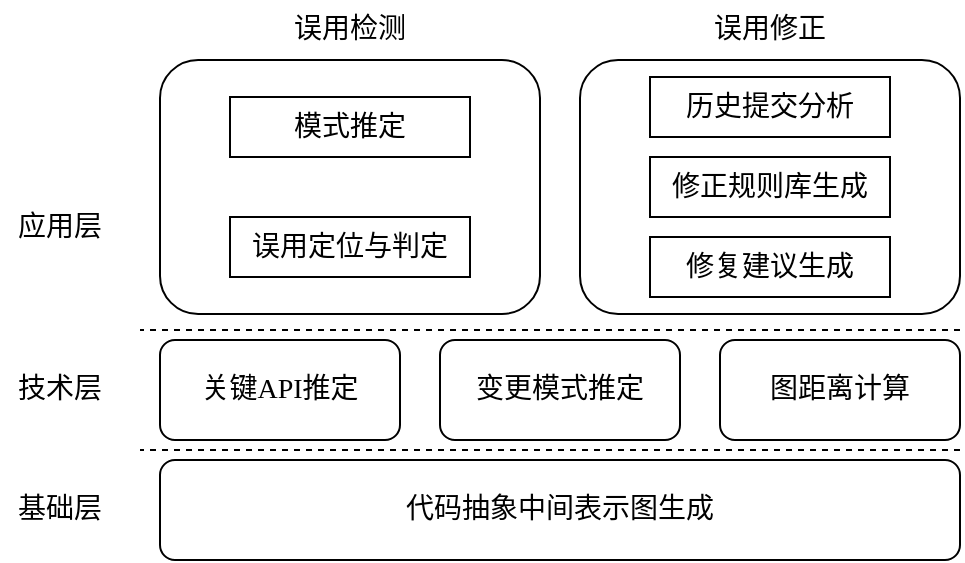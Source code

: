<mxfile version="24.3.1" type="github">
  <diagram name="第 1 页" id="8a-9v8xuM8Dy89i8Rbkq">
    <mxGraphModel dx="596" dy="379" grid="1" gridSize="10" guides="1" tooltips="1" connect="1" arrows="1" fold="1" page="1" pageScale="1" pageWidth="827" pageHeight="1169" math="0" shadow="0">
      <root>
        <mxCell id="0" />
        <mxCell id="1" parent="0" />
        <mxCell id="JvsKqhQAbY9GM_NtxrO8-1" value="" style="rounded=1;whiteSpace=wrap;html=1;fontFamily=宋体-简;fontSize=14;" vertex="1" parent="1">
          <mxGeometry x="350" y="290" width="190" height="127" as="geometry" />
        </mxCell>
        <mxCell id="Y7iztjV5FLh4-UJOSg3i-15" value="" style="rounded=1;whiteSpace=wrap;html=1;fontFamily=宋体-简;fontSize=14;" parent="1" vertex="1">
          <mxGeometry x="140" y="290" width="190" height="127" as="geometry" />
        </mxCell>
        <mxCell id="Y7iztjV5FLh4-UJOSg3i-8" value="历史提交分析" style="rounded=0;whiteSpace=wrap;html=1;fontFamily=宋体-简;fontSize=14;" parent="1" vertex="1">
          <mxGeometry x="385" y="298.5" width="120" height="30" as="geometry" />
        </mxCell>
        <mxCell id="Y7iztjV5FLh4-UJOSg3i-11" value="修复建议生成" style="rounded=0;whiteSpace=wrap;html=1;fontFamily=宋体-简;fontSize=14;" parent="1" vertex="1">
          <mxGeometry x="385" y="378.5" width="120" height="30" as="geometry" />
        </mxCell>
        <mxCell id="Y7iztjV5FLh4-UJOSg3i-14" value="误用定位与判定" style="rounded=0;whiteSpace=wrap;html=1;fontFamily=宋体-简;fontSize=14;" parent="1" vertex="1">
          <mxGeometry x="175" y="368.5" width="120" height="30" as="geometry" />
        </mxCell>
        <mxCell id="Y7iztjV5FLh4-UJOSg3i-18" value="误用检测" style="text;html=1;align=center;verticalAlign=middle;whiteSpace=wrap;rounded=0;fontFamily=宋体-简;fontSize=14;" parent="1" vertex="1">
          <mxGeometry x="195" y="260" width="80" height="30" as="geometry" />
        </mxCell>
        <mxCell id="Y7iztjV5FLh4-UJOSg3i-19" value="误用修正" style="text;html=1;align=center;verticalAlign=middle;whiteSpace=wrap;rounded=0;fontFamily=宋体-简;fontSize=14;" parent="1" vertex="1">
          <mxGeometry x="405" y="260" width="80" height="30" as="geometry" />
        </mxCell>
        <mxCell id="IPG4iHUT1SF-epVdFXEr-2" value="代码抽象中间表示图生成" style="rounded=1;whiteSpace=wrap;html=1;fontFamily=宋体-简;fontSize=14;" parent="1" vertex="1">
          <mxGeometry x="140" y="490" width="400" height="50" as="geometry" />
        </mxCell>
        <mxCell id="IPG4iHUT1SF-epVdFXEr-6" value="变更模式推定" style="rounded=1;whiteSpace=wrap;html=1;fontFamily=宋体-简;fontSize=14;" parent="1" vertex="1">
          <mxGeometry x="280" y="430" width="120" height="50" as="geometry" />
        </mxCell>
        <mxCell id="IPG4iHUT1SF-epVdFXEr-7" value="关键API推定" style="rounded=1;whiteSpace=wrap;html=1;fontFamily=宋体-简;fontSize=14;" parent="1" vertex="1">
          <mxGeometry x="140" y="430" width="120" height="50" as="geometry" />
        </mxCell>
        <mxCell id="IPG4iHUT1SF-epVdFXEr-8" value="图距离计算" style="rounded=1;whiteSpace=wrap;html=1;fontFamily=宋体-简;fontSize=14;" parent="1" vertex="1">
          <mxGeometry x="420" y="430" width="120" height="50" as="geometry" />
        </mxCell>
        <mxCell id="IPG4iHUT1SF-epVdFXEr-9" value="" style="endArrow=none;dashed=1;html=1;rounded=0;fontFamily=宋体-简;fontSize=14;" parent="1" edge="1">
          <mxGeometry width="50" height="50" relative="1" as="geometry">
            <mxPoint x="540" y="425" as="sourcePoint" />
            <mxPoint x="130" y="425" as="targetPoint" />
          </mxGeometry>
        </mxCell>
        <mxCell id="IPG4iHUT1SF-epVdFXEr-10" value="" style="endArrow=none;dashed=1;html=1;rounded=0;fontFamily=宋体-简;" parent="1" edge="1">
          <mxGeometry width="50" height="50" relative="1" as="geometry">
            <mxPoint x="540" y="485" as="sourcePoint" />
            <mxPoint x="130" y="485" as="targetPoint" />
          </mxGeometry>
        </mxCell>
        <mxCell id="IPG4iHUT1SF-epVdFXEr-11" value="基础层" style="text;html=1;align=center;verticalAlign=middle;whiteSpace=wrap;rounded=0;fontFamily=宋体-简;fontSize=14;" parent="1" vertex="1">
          <mxGeometry x="60" y="500" width="60" height="30" as="geometry" />
        </mxCell>
        <mxCell id="IPG4iHUT1SF-epVdFXEr-12" value="技术层" style="text;html=1;align=center;verticalAlign=middle;whiteSpace=wrap;rounded=0;fontFamily=宋体-简;fontSize=14;" parent="1" vertex="1">
          <mxGeometry x="60" y="440" width="60" height="30" as="geometry" />
        </mxCell>
        <mxCell id="IPG4iHUT1SF-epVdFXEr-13" value="应用层" style="text;html=1;align=center;verticalAlign=middle;whiteSpace=wrap;rounded=0;fontFamily=宋体-简;fontSize=14;" parent="1" vertex="1">
          <mxGeometry x="60" y="358.5" width="60" height="30" as="geometry" />
        </mxCell>
        <mxCell id="OpnrRFy9IsakW-a11sn6-1" value="模式推定" style="rounded=0;whiteSpace=wrap;html=1;fontFamily=宋体-简;fontSize=14;" parent="1" vertex="1">
          <mxGeometry x="175" y="308.5" width="120" height="30" as="geometry" />
        </mxCell>
        <mxCell id="OpnrRFy9IsakW-a11sn6-2" value="修正规则库生成" style="rounded=0;whiteSpace=wrap;html=1;fontFamily=宋体-简;fontSize=14;" parent="1" vertex="1">
          <mxGeometry x="385" y="338.5" width="120" height="30" as="geometry" />
        </mxCell>
      </root>
    </mxGraphModel>
  </diagram>
</mxfile>
